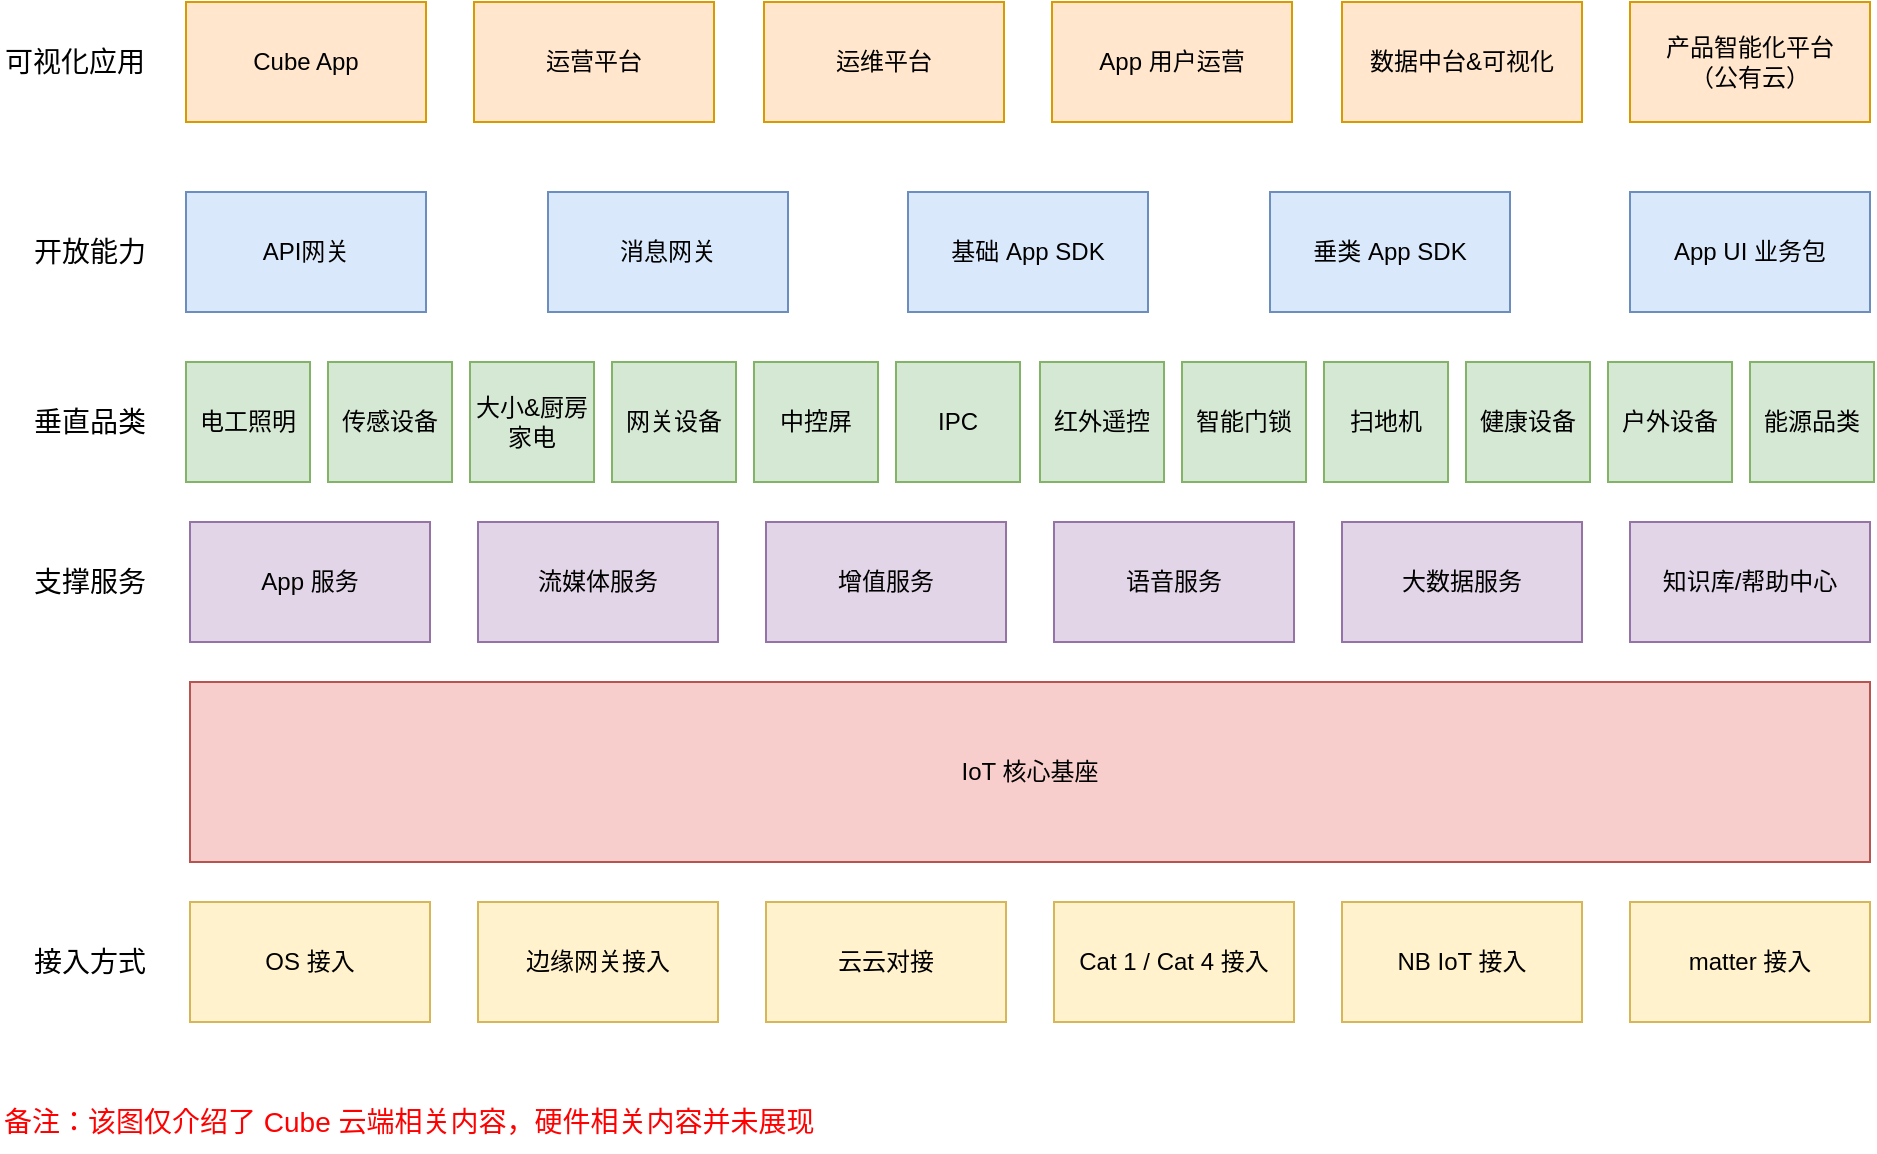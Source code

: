 <mxfile version="22.1.4" type="github" pages="2">
  <diagram name="Roadmap" id="4Ab8lqRVW2OiMOKWnX5B">
    <mxGraphModel dx="1156" dy="659" grid="1" gridSize="10" guides="1" tooltips="1" connect="1" arrows="1" fold="1" page="1" pageScale="1" pageWidth="827" pageHeight="1169" math="0" shadow="0">
      <root>
        <mxCell id="0" />
        <mxCell id="1" parent="0" />
        <mxCell id="Jw8Qhkp8rssELlsGVoCv-1" value="IoT 核心基座" style="rounded=0;whiteSpace=wrap;html=1;fillColor=#f8cecc;strokeColor=#b85450;" parent="1" vertex="1">
          <mxGeometry x="120" y="415" width="840" height="90" as="geometry" />
        </mxCell>
        <mxCell id="Jw8Qhkp8rssELlsGVoCv-2" value="OS 接入" style="rounded=0;whiteSpace=wrap;html=1;fillColor=#fff2cc;strokeColor=#d6b656;" parent="1" vertex="1">
          <mxGeometry x="120" y="525" width="120" height="60" as="geometry" />
        </mxCell>
        <mxCell id="Jw8Qhkp8rssELlsGVoCv-3" value="边缘网关接入" style="rounded=0;whiteSpace=wrap;html=1;fillColor=#fff2cc;strokeColor=#d6b656;" parent="1" vertex="1">
          <mxGeometry x="264" y="525" width="120" height="60" as="geometry" />
        </mxCell>
        <mxCell id="Jw8Qhkp8rssELlsGVoCv-4" value="云云对接" style="rounded=0;whiteSpace=wrap;html=1;fillColor=#fff2cc;strokeColor=#d6b656;" parent="1" vertex="1">
          <mxGeometry x="408" y="525" width="120" height="60" as="geometry" />
        </mxCell>
        <mxCell id="Jw8Qhkp8rssELlsGVoCv-5" value="matter 接入" style="rounded=0;whiteSpace=wrap;html=1;fillColor=#fff2cc;strokeColor=#d6b656;" parent="1" vertex="1">
          <mxGeometry x="840" y="525" width="120" height="60" as="geometry" />
        </mxCell>
        <mxCell id="Jw8Qhkp8rssELlsGVoCv-6" value="Cat 1 / Cat 4 接入" style="rounded=0;whiteSpace=wrap;html=1;fillColor=#fff2cc;strokeColor=#d6b656;" parent="1" vertex="1">
          <mxGeometry x="552" y="525" width="120" height="60" as="geometry" />
        </mxCell>
        <mxCell id="Jw8Qhkp8rssELlsGVoCv-7" value="NB IoT 接入" style="rounded=0;whiteSpace=wrap;html=1;fillColor=#fff2cc;strokeColor=#d6b656;" parent="1" vertex="1">
          <mxGeometry x="696" y="525" width="120" height="60" as="geometry" />
        </mxCell>
        <mxCell id="Jw8Qhkp8rssELlsGVoCv-8" value="电工照明" style="rounded=0;whiteSpace=wrap;html=1;fillColor=#d5e8d4;strokeColor=#82b366;imageWidth=24;" parent="1" vertex="1">
          <mxGeometry x="118" y="255" width="62" height="60" as="geometry" />
        </mxCell>
        <mxCell id="Jw8Qhkp8rssELlsGVoCv-9" value="传感设备" style="rounded=0;whiteSpace=wrap;html=1;fillColor=#d5e8d4;strokeColor=#82b366;imageWidth=24;" parent="1" vertex="1">
          <mxGeometry x="189" y="255" width="62" height="60" as="geometry" />
        </mxCell>
        <mxCell id="Jw8Qhkp8rssELlsGVoCv-10" value="大小&amp;amp;厨房家电" style="rounded=0;whiteSpace=wrap;html=1;fillColor=#d5e8d4;strokeColor=#82b366;imageWidth=24;" parent="1" vertex="1">
          <mxGeometry x="260" y="255" width="62" height="60" as="geometry" />
        </mxCell>
        <mxCell id="Jw8Qhkp8rssELlsGVoCv-11" value="大数据服务" style="rounded=0;whiteSpace=wrap;html=1;fillColor=#e1d5e7;strokeColor=#9673a6;" parent="1" vertex="1">
          <mxGeometry x="696" y="335" width="120" height="60" as="geometry" />
        </mxCell>
        <mxCell id="Jw8Qhkp8rssELlsGVoCv-12" value="流媒体服务" style="rounded=0;whiteSpace=wrap;html=1;fillColor=#e1d5e7;strokeColor=#9673a6;" parent="1" vertex="1">
          <mxGeometry x="264" y="335" width="120" height="60" as="geometry" />
        </mxCell>
        <mxCell id="Jw8Qhkp8rssELlsGVoCv-13" value="网关设备" style="rounded=0;whiteSpace=wrap;html=1;fillColor=#d5e8d4;strokeColor=#82b366;imageWidth=24;" parent="1" vertex="1">
          <mxGeometry x="331" y="255" width="62" height="60" as="geometry" />
        </mxCell>
        <mxCell id="Jw8Qhkp8rssELlsGVoCv-14" value="中控屏" style="rounded=0;whiteSpace=wrap;html=1;fillColor=#d5e8d4;strokeColor=#82b366;imageWidth=24;" parent="1" vertex="1">
          <mxGeometry x="402" y="255" width="62" height="60" as="geometry" />
        </mxCell>
        <mxCell id="Jw8Qhkp8rssELlsGVoCv-15" value="IPC" style="rounded=0;whiteSpace=wrap;html=1;fillColor=#d5e8d4;strokeColor=#82b366;imageWidth=24;" parent="1" vertex="1">
          <mxGeometry x="473" y="255" width="62" height="60" as="geometry" />
        </mxCell>
        <mxCell id="Jw8Qhkp8rssELlsGVoCv-16" value="红外遥控" style="rounded=0;whiteSpace=wrap;html=1;fillColor=#d5e8d4;strokeColor=#82b366;imageWidth=24;" parent="1" vertex="1">
          <mxGeometry x="545" y="255" width="62" height="60" as="geometry" />
        </mxCell>
        <mxCell id="Jw8Qhkp8rssELlsGVoCv-17" value="智能门锁" style="rounded=0;whiteSpace=wrap;html=1;fillColor=#d5e8d4;strokeColor=#82b366;imageWidth=24;" parent="1" vertex="1">
          <mxGeometry x="616" y="255" width="62" height="60" as="geometry" />
        </mxCell>
        <mxCell id="Jw8Qhkp8rssELlsGVoCv-18" value="扫地机" style="rounded=0;whiteSpace=wrap;html=1;fillColor=#d5e8d4;strokeColor=#82b366;imageWidth=24;" parent="1" vertex="1">
          <mxGeometry x="687" y="255" width="62" height="60" as="geometry" />
        </mxCell>
        <mxCell id="Jw8Qhkp8rssELlsGVoCv-19" value="健康设备" style="rounded=0;whiteSpace=wrap;html=1;fillColor=#d5e8d4;strokeColor=#82b366;imageWidth=24;" parent="1" vertex="1">
          <mxGeometry x="758" y="255" width="62" height="60" as="geometry" />
        </mxCell>
        <mxCell id="Jw8Qhkp8rssELlsGVoCv-20" value="户外设备" style="rounded=0;whiteSpace=wrap;html=1;fillColor=#d5e8d4;strokeColor=#82b366;imageWidth=24;" parent="1" vertex="1">
          <mxGeometry x="829" y="255" width="62" height="60" as="geometry" />
        </mxCell>
        <mxCell id="Jw8Qhkp8rssELlsGVoCv-21" value="能源品类" style="rounded=0;whiteSpace=wrap;html=1;fillColor=#d5e8d4;strokeColor=#82b366;imageWidth=24;" parent="1" vertex="1">
          <mxGeometry x="900" y="255" width="62" height="60" as="geometry" />
        </mxCell>
        <mxCell id="Jw8Qhkp8rssELlsGVoCv-22" value="知识库/帮助中心" style="rounded=0;whiteSpace=wrap;html=1;fillColor=#e1d5e7;strokeColor=#9673a6;" parent="1" vertex="1">
          <mxGeometry x="840" y="335" width="120" height="60" as="geometry" />
        </mxCell>
        <mxCell id="Jw8Qhkp8rssELlsGVoCv-23" value="语音服务" style="rounded=0;whiteSpace=wrap;html=1;fillColor=#e1d5e7;strokeColor=#9673a6;" parent="1" vertex="1">
          <mxGeometry x="552" y="335" width="120" height="60" as="geometry" />
        </mxCell>
        <mxCell id="Jw8Qhkp8rssELlsGVoCv-24" value="App 服务" style="rounded=0;whiteSpace=wrap;html=1;fillColor=#e1d5e7;strokeColor=#9673a6;" parent="1" vertex="1">
          <mxGeometry x="120" y="335" width="120" height="60" as="geometry" />
        </mxCell>
        <mxCell id="Jw8Qhkp8rssELlsGVoCv-25" value="增值服务" style="rounded=0;whiteSpace=wrap;html=1;fillColor=#e1d5e7;strokeColor=#9673a6;" parent="1" vertex="1">
          <mxGeometry x="408" y="335" width="120" height="60" as="geometry" />
        </mxCell>
        <mxCell id="Jw8Qhkp8rssELlsGVoCv-27" value="接入方式" style="text;strokeColor=none;align=center;fillColor=none;html=1;verticalAlign=middle;whiteSpace=wrap;rounded=0;fontSize=14;" parent="1" vertex="1">
          <mxGeometry x="40" y="540" width="60" height="30" as="geometry" />
        </mxCell>
        <mxCell id="Jw8Qhkp8rssELlsGVoCv-28" value="支撑服务" style="text;strokeColor=none;align=center;fillColor=none;html=1;verticalAlign=middle;whiteSpace=wrap;rounded=0;fontSize=14;" parent="1" vertex="1">
          <mxGeometry x="40" y="350" width="60" height="30" as="geometry" />
        </mxCell>
        <mxCell id="Jw8Qhkp8rssELlsGVoCv-29" value="垂直品类" style="text;strokeColor=none;align=center;fillColor=none;html=1;verticalAlign=middle;whiteSpace=wrap;rounded=0;fontSize=14;" parent="1" vertex="1">
          <mxGeometry x="40" y="270" width="60" height="30" as="geometry" />
        </mxCell>
        <mxCell id="Jw8Qhkp8rssELlsGVoCv-30" value="备注：该图仅介绍了 Cube 云端相关内容，硬件相关内容并未展现" style="text;strokeColor=none;align=left;fillColor=none;html=1;verticalAlign=middle;whiteSpace=wrap;rounded=0;fontColor=#FF0000;fontSize=14;" parent="1" vertex="1">
          <mxGeometry x="25" y="620" width="870" height="30" as="geometry" />
        </mxCell>
        <mxCell id="Jw8Qhkp8rssELlsGVoCv-31" value="开放能力" style="text;strokeColor=none;align=center;fillColor=none;html=1;verticalAlign=middle;whiteSpace=wrap;rounded=0;fontSize=14;" parent="1" vertex="1">
          <mxGeometry x="40" y="185" width="60" height="30" as="geometry" />
        </mxCell>
        <mxCell id="Jw8Qhkp8rssELlsGVoCv-32" value="可视化应用" style="text;strokeColor=none;align=center;fillColor=none;html=1;verticalAlign=middle;whiteSpace=wrap;rounded=0;fontSize=14;" parent="1" vertex="1">
          <mxGeometry x="25" y="90" width="75" height="30" as="geometry" />
        </mxCell>
        <mxCell id="Jw8Qhkp8rssELlsGVoCv-34" value="Cube App" style="rounded=0;whiteSpace=wrap;html=1;fillColor=#ffe6cc;strokeColor=#d79b00;" parent="1" vertex="1">
          <mxGeometry x="118" y="75" width="120" height="60" as="geometry" />
        </mxCell>
        <mxCell id="Jw8Qhkp8rssELlsGVoCv-35" value="运营平台" style="rounded=0;whiteSpace=wrap;html=1;fillColor=#ffe6cc;strokeColor=#d79b00;" parent="1" vertex="1">
          <mxGeometry x="262" y="75" width="120" height="60" as="geometry" />
        </mxCell>
        <mxCell id="Jw8Qhkp8rssELlsGVoCv-36" value="运维平台" style="rounded=0;whiteSpace=wrap;html=1;fillColor=#ffe6cc;strokeColor=#d79b00;" parent="1" vertex="1">
          <mxGeometry x="407" y="75" width="120" height="60" as="geometry" />
        </mxCell>
        <mxCell id="Jw8Qhkp8rssELlsGVoCv-37" value="API网关" style="rounded=0;whiteSpace=wrap;html=1;fillColor=#dae8fc;strokeColor=#6c8ebf;" parent="1" vertex="1">
          <mxGeometry x="118" y="170" width="120" height="60" as="geometry" />
        </mxCell>
        <mxCell id="Jw8Qhkp8rssELlsGVoCv-38" value="消息网关" style="rounded=0;whiteSpace=wrap;html=1;fillColor=#dae8fc;strokeColor=#6c8ebf;" parent="1" vertex="1">
          <mxGeometry x="299" y="170" width="120" height="60" as="geometry" />
        </mxCell>
        <mxCell id="Jw8Qhkp8rssELlsGVoCv-39" value="基础 App SDK" style="rounded=0;whiteSpace=wrap;html=1;fillColor=#dae8fc;strokeColor=#6c8ebf;" parent="1" vertex="1">
          <mxGeometry x="479" y="170" width="120" height="60" as="geometry" />
        </mxCell>
        <mxCell id="Jw8Qhkp8rssELlsGVoCv-40" value="垂类 App SDK" style="rounded=0;whiteSpace=wrap;html=1;fillColor=#dae8fc;strokeColor=#6c8ebf;" parent="1" vertex="1">
          <mxGeometry x="660" y="170" width="120" height="60" as="geometry" />
        </mxCell>
        <mxCell id="Jw8Qhkp8rssELlsGVoCv-41" value="App UI 业务包" style="rounded=0;whiteSpace=wrap;html=1;fillColor=#dae8fc;strokeColor=#6c8ebf;" parent="1" vertex="1">
          <mxGeometry x="840" y="170" width="120" height="60" as="geometry" />
        </mxCell>
        <mxCell id="Jw8Qhkp8rssELlsGVoCv-42" value="产品智能化平台&lt;br&gt;（公有云）" style="rounded=0;whiteSpace=wrap;html=1;fillColor=#ffe6cc;strokeColor=#d79b00;" parent="1" vertex="1">
          <mxGeometry x="840" y="75" width="120" height="60" as="geometry" />
        </mxCell>
        <mxCell id="Jw8Qhkp8rssELlsGVoCv-43" value="数据中台&amp;amp;可视化" style="rounded=0;whiteSpace=wrap;html=1;fillColor=#ffe6cc;strokeColor=#d79b00;" parent="1" vertex="1">
          <mxGeometry x="696" y="75" width="120" height="60" as="geometry" />
        </mxCell>
        <mxCell id="Jw8Qhkp8rssELlsGVoCv-44" value="App 用户运营" style="rounded=0;whiteSpace=wrap;html=1;fillColor=#ffe6cc;strokeColor=#d79b00;" parent="1" vertex="1">
          <mxGeometry x="551" y="75" width="120" height="60" as="geometry" />
        </mxCell>
      </root>
    </mxGraphModel>
  </diagram>
  <diagram id="x9OO4WikZV7jZh73s7ED" name="Cube 基础信息管理">
    <mxGraphModel dx="1028" dy="586" grid="1" gridSize="10" guides="1" tooltips="1" connect="1" arrows="1" fold="1" page="1" pageScale="1" pageWidth="827" pageHeight="1169" math="0" shadow="0">
      <root>
        <mxCell id="0" />
        <mxCell id="1" parent="0" />
        <mxCell id="jEE_rdzBQB2glkxE3ils-3" value="交付" style="shape=umlActor;verticalLabelPosition=bottom;verticalAlign=top;html=1;outlineConnect=0;" vertex="1" parent="1">
          <mxGeometry x="384" y="340" width="30" height="60" as="geometry" />
        </mxCell>
        <mxCell id="jEE_rdzBQB2glkxE3ils-12" value="产研" style="shape=umlActor;verticalLabelPosition=bottom;verticalAlign=top;html=1;outlineConnect=0;" vertex="1" parent="1">
          <mxGeometry x="60" y="220" width="30" height="60" as="geometry" />
        </mxCell>
        <mxCell id="jEE_rdzBQB2glkxE3ils-13" value="客户" style="shape=umlActor;verticalLabelPosition=bottom;verticalAlign=top;html=1;outlineConnect=0;" vertex="1" parent="1">
          <mxGeometry x="690" y="220" width="30" height="60" as="geometry" />
        </mxCell>
        <mxCell id="jEE_rdzBQB2glkxE3ils-17" value="" style="swimlane;startSize=0;" vertex="1" parent="1">
          <mxGeometry x="140" y="10" width="210" height="670" as="geometry" />
        </mxCell>
        <mxCell id="jEE_rdzBQB2glkxE3ils-20" value="Cube 云管平台" style="text;html=1;align=center;verticalAlign=middle;resizable=0;points=[];autosize=1;strokeColor=none;fillColor=none;" vertex="1" parent="jEE_rdzBQB2glkxE3ils-17">
          <mxGeometry x="10" width="100" height="30" as="geometry" />
        </mxCell>
        <mxCell id="jEE_rdzBQB2glkxE3ils-25" value="" style="swimlane;startSize=0;" vertex="1" parent="jEE_rdzBQB2glkxE3ils-17">
          <mxGeometry x="10" y="40" width="190" height="260" as="geometry" />
        </mxCell>
        <mxCell id="jEE_rdzBQB2glkxE3ils-28" value="Cube 版本管理" style="text;html=1;align=center;verticalAlign=middle;resizable=0;points=[];autosize=1;strokeColor=none;fillColor=none;" vertex="1" parent="jEE_rdzBQB2glkxE3ils-25">
          <mxGeometry x="10" width="100" height="30" as="geometry" />
        </mxCell>
        <mxCell id="jEE_rdzBQB2glkxE3ils-35" value="版本信息" style="ellipse;whiteSpace=wrap;html=1;" vertex="1" parent="jEE_rdzBQB2glkxE3ils-25">
          <mxGeometry x="35" y="40" width="120" height="50" as="geometry" />
        </mxCell>
        <mxCell id="jEE_rdzBQB2glkxE3ils-39" value="面板管理" style="ellipse;whiteSpace=wrap;html=1;" vertex="1" parent="jEE_rdzBQB2glkxE3ils-25">
          <mxGeometry x="35" y="105" width="120" height="50" as="geometry" />
        </mxCell>
        <mxCell id="jEE_rdzBQB2glkxE3ils-29" value="" style="swimlane;startSize=0;" vertex="1" parent="jEE_rdzBQB2glkxE3ils-17">
          <mxGeometry x="10" y="310" width="190" height="340" as="geometry" />
        </mxCell>
        <mxCell id="jEE_rdzBQB2glkxE3ils-30" value="Cube 项目管理" style="text;html=1;align=center;verticalAlign=middle;resizable=0;points=[];autosize=1;strokeColor=none;fillColor=none;" vertex="1" parent="jEE_rdzBQB2glkxE3ils-29">
          <mxGeometry x="10" width="100" height="30" as="geometry" />
        </mxCell>
        <mxCell id="jEE_rdzBQB2glkxE3ils-36" value="项目信息" style="ellipse;whiteSpace=wrap;html=1;" vertex="1" parent="jEE_rdzBQB2glkxE3ils-29">
          <mxGeometry x="35" y="40" width="120" height="50" as="geometry" />
        </mxCell>
        <mxCell id="jEE_rdzBQB2glkxE3ils-37" value="同步记录" style="ellipse;whiteSpace=wrap;html=1;" vertex="1" parent="jEE_rdzBQB2glkxE3ils-29">
          <mxGeometry x="35" y="100" width="120" height="50" as="geometry" />
        </mxCell>
        <mxCell id="jEE_rdzBQB2glkxE3ils-38" value="运维管理" style="ellipse;whiteSpace=wrap;html=1;" vertex="1" parent="jEE_rdzBQB2glkxE3ils-29">
          <mxGeometry x="35" y="160" width="120" height="45.5" as="geometry" />
        </mxCell>
        <mxCell id="jEE_rdzBQB2glkxE3ils-21" value="" style="swimlane;startSize=0;" vertex="1" parent="1">
          <mxGeometry x="440" y="80" width="220" height="510" as="geometry" />
        </mxCell>
        <mxCell id="jEE_rdzBQB2glkxE3ils-24" value="Cube 运营平台" style="text;html=1;align=center;verticalAlign=middle;resizable=0;points=[];autosize=1;strokeColor=none;fillColor=none;" vertex="1" parent="jEE_rdzBQB2glkxE3ils-21">
          <mxGeometry x="15" width="100" height="30" as="geometry" />
        </mxCell>
        <mxCell id="jEE_rdzBQB2glkxE3ils-31" value="" style="swimlane;startSize=0;" vertex="1" parent="jEE_rdzBQB2glkxE3ils-21">
          <mxGeometry x="15" y="40" width="190" height="190" as="geometry" />
        </mxCell>
        <mxCell id="jEE_rdzBQB2glkxE3ils-32" value="前台管理" style="text;html=1;align=center;verticalAlign=middle;resizable=0;points=[];autosize=1;strokeColor=none;fillColor=none;" vertex="1" parent="jEE_rdzBQB2glkxE3ils-31">
          <mxGeometry x="5" width="70" height="30" as="geometry" />
        </mxCell>
        <mxCell id="jEE_rdzBQB2glkxE3ils-33" value="" style="swimlane;startSize=0;" vertex="1" parent="jEE_rdzBQB2glkxE3ils-21">
          <mxGeometry x="15" y="240" width="190" height="190" as="geometry" />
        </mxCell>
        <mxCell id="jEE_rdzBQB2glkxE3ils-34" value="后台管理" style="text;html=1;align=center;verticalAlign=middle;resizable=0;points=[];autosize=1;strokeColor=none;fillColor=none;" vertex="1" parent="jEE_rdzBQB2glkxE3ils-33">
          <mxGeometry x="5" width="70" height="30" as="geometry" />
        </mxCell>
      </root>
    </mxGraphModel>
  </diagram>
</mxfile>
